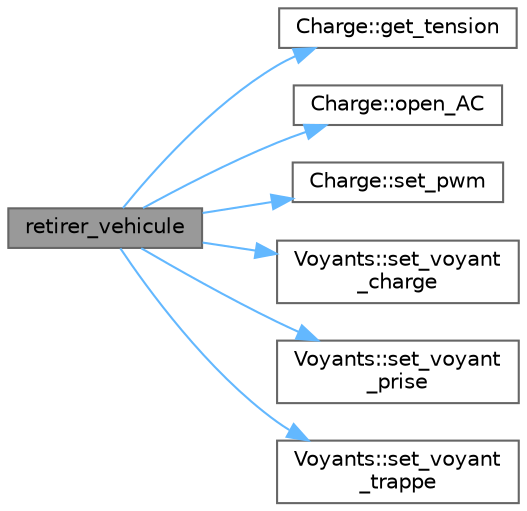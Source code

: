 digraph "retirer_vehicule"
{
 // LATEX_PDF_SIZE
  bgcolor="transparent";
  edge [fontname=Helvetica,fontsize=10,labelfontname=Helvetica,labelfontsize=10];
  node [fontname=Helvetica,fontsize=10,shape=box,height=0.2,width=0.4];
  rankdir="LR";
  Node1 [id="Node000001",label="retirer_vehicule",height=0.2,width=0.4,color="gray40", fillcolor="grey60", style="filled", fontcolor="black",tooltip="fonction pour retirer le véhicule en cas de fin de charge ou appui sur le bouton STOP"];
  Node1 -> Node2 [id="edge13_Node000001_Node000002",color="steelblue1",style="solid",tooltip=" "];
  Node2 [id="Node000002",label="Charge::get_tension",height=0.2,width=0.4,color="grey40", fillcolor="white", style="filled",URL="$class_charge.html#ad2dec38b3441e4712361ba821122bcdf",tooltip="méthode qui renvoie la tension de la borne"];
  Node1 -> Node3 [id="edge14_Node000001_Node000003",color="steelblue1",style="solid",tooltip=" "];
  Node3 [id="Node000003",label="Charge::open_AC",height=0.2,width=0.4,color="grey40", fillcolor="white", style="filled",URL="$class_charge.html#a111024182bc7e7872377e6878012db5f",tooltip="méthode qui permet d'ouvrir le contacteur AC"];
  Node1 -> Node4 [id="edge15_Node000001_Node000004",color="steelblue1",style="solid",tooltip=" "];
  Node4 [id="Node000004",label="Charge::set_pwm",height=0.2,width=0.4,color="grey40", fillcolor="white", style="filled",URL="$class_charge.html#ae51b5548ef789115ea9255a85ab7bef4",tooltip="méthode qui change la valeur de PWM"];
  Node1 -> Node5 [id="edge16_Node000001_Node000005",color="steelblue1",style="solid",tooltip=" "];
  Node5 [id="Node000005",label="Voyants::set_voyant\l_charge",height=0.2,width=0.4,color="grey40", fillcolor="white", style="filled",URL="$class_voyants.html#a8ebaca771a5649de0430817ba7656f5a",tooltip="méthode qui permet de changer la couleur du voyant charge"];
  Node1 -> Node6 [id="edge17_Node000001_Node000006",color="steelblue1",style="solid",tooltip=" "];
  Node6 [id="Node000006",label="Voyants::set_voyant\l_prise",height=0.2,width=0.4,color="grey40", fillcolor="white", style="filled",URL="$class_voyants.html#acd09f17457e16464cf4d39568bd2963b",tooltip="méthode qui permet de changer la couleur du voyant prise"];
  Node1 -> Node7 [id="edge18_Node000001_Node000007",color="steelblue1",style="solid",tooltip=" "];
  Node7 [id="Node000007",label="Voyants::set_voyant\l_trappe",height=0.2,width=0.4,color="grey40", fillcolor="white", style="filled",URL="$class_voyants.html#a603b80b2d6b75e31e5a3f9a94125abad",tooltip="méthode qui permet de changer la couleur du voyant trappe"];
}

